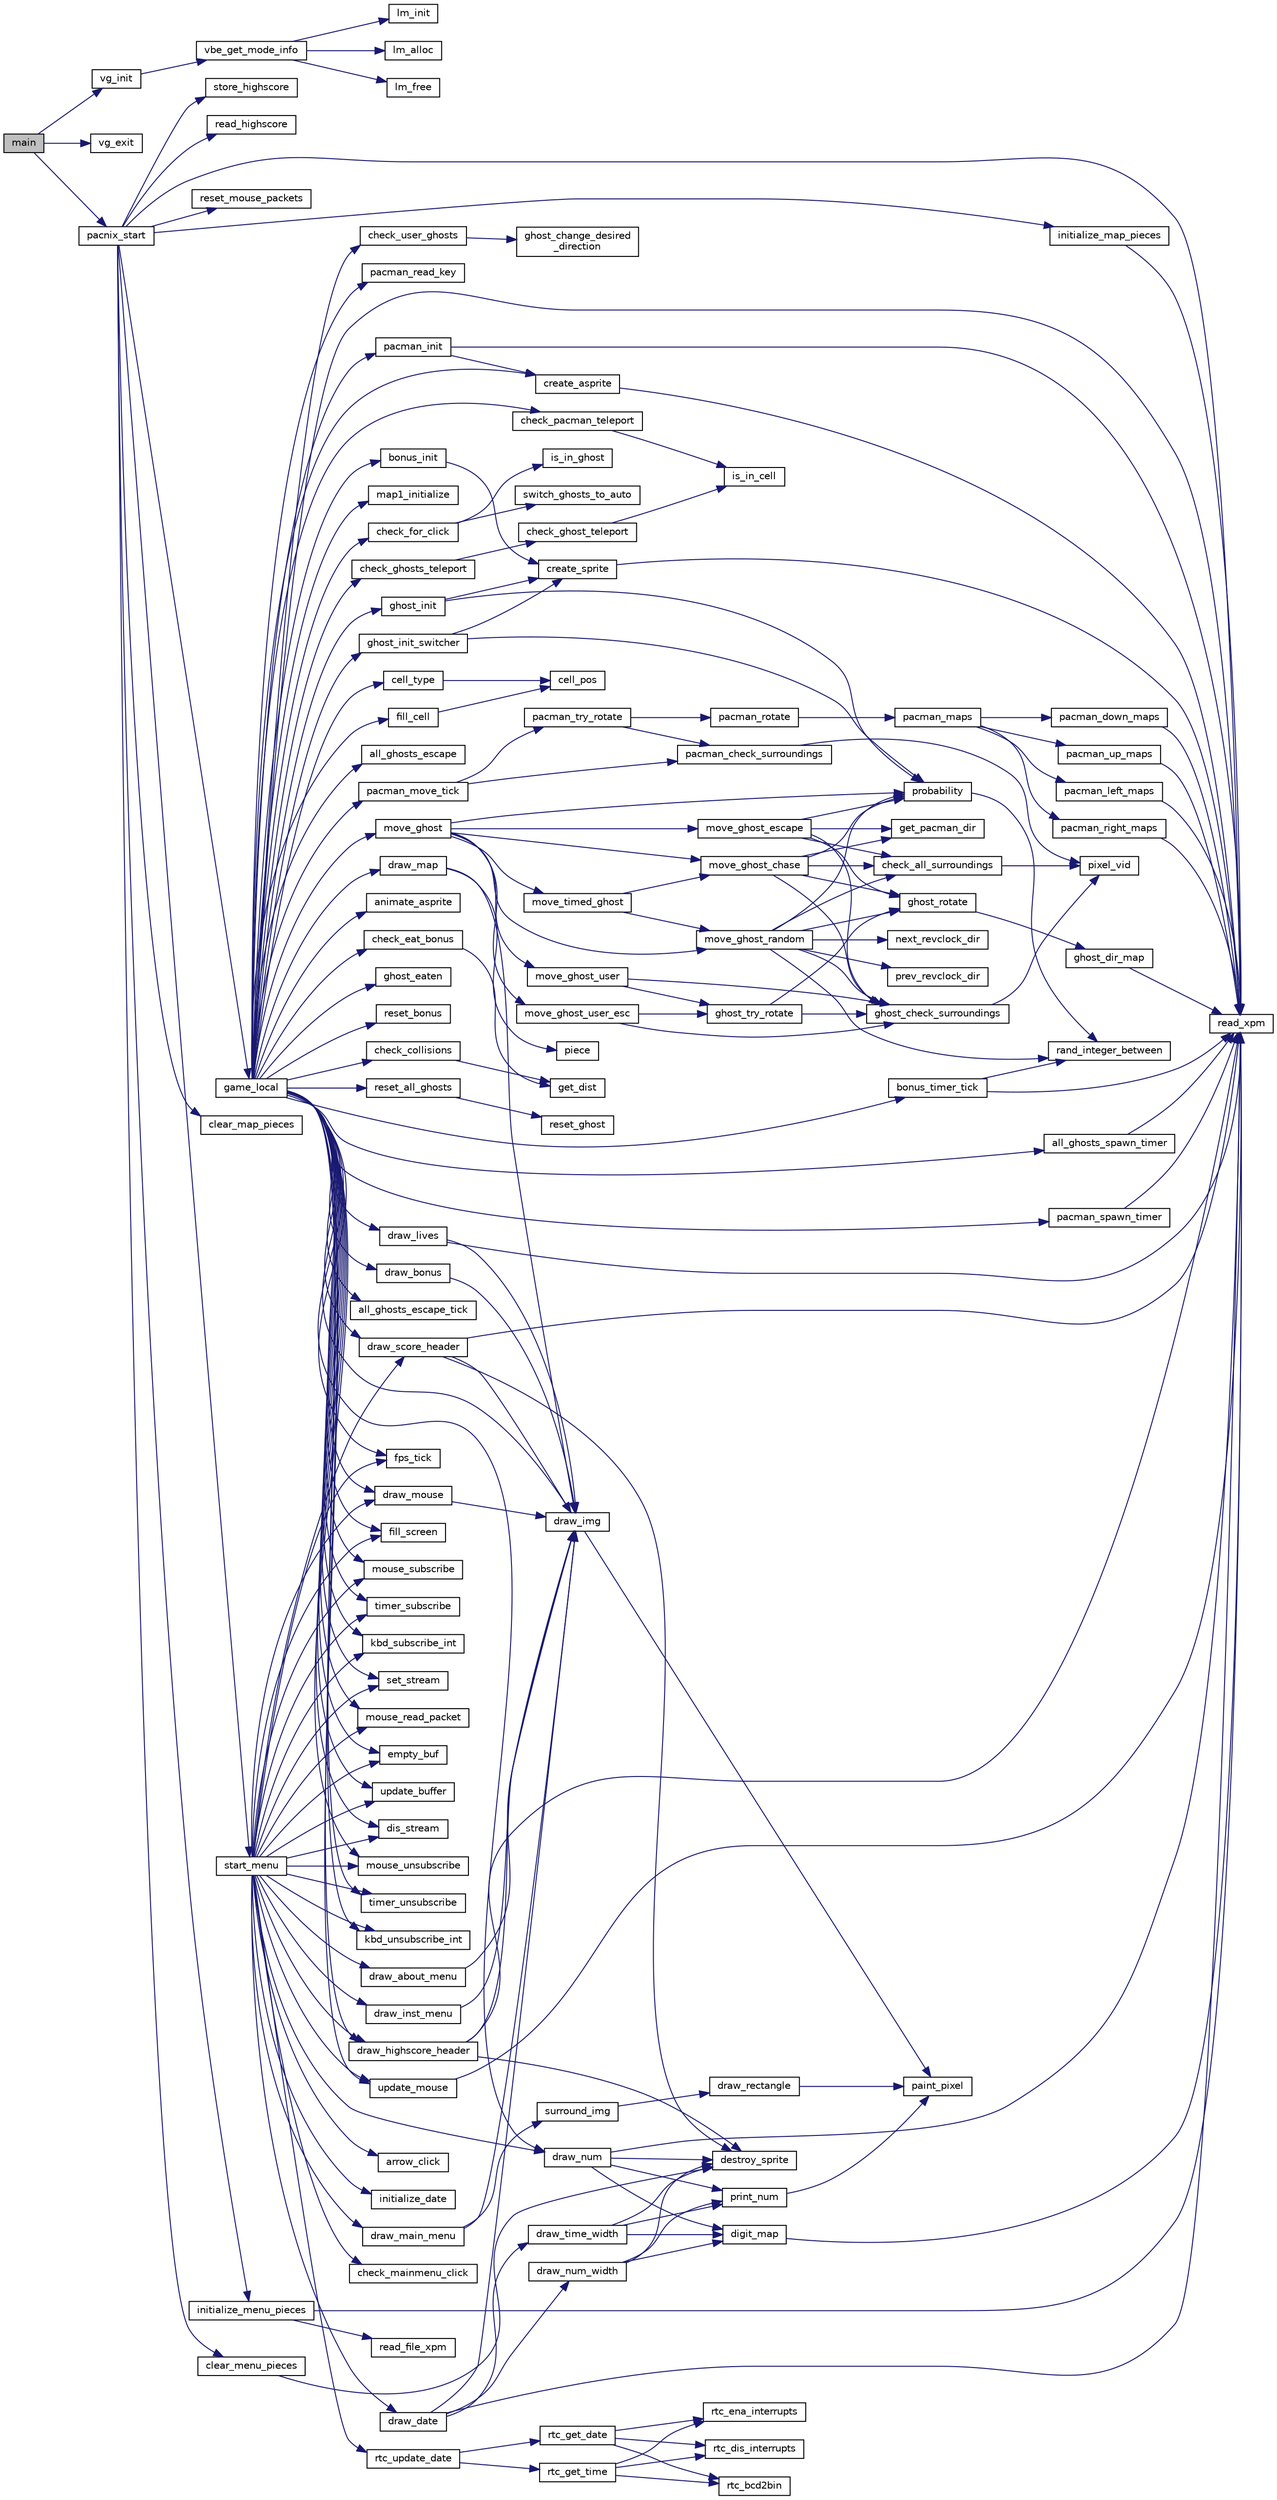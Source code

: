 digraph "main"
{
  edge [fontname="Helvetica",fontsize="10",labelfontname="Helvetica",labelfontsize="10"];
  node [fontname="Helvetica",fontsize="10",shape=record];
  rankdir="LR";
  Node1 [label="main",height=0.2,width=0.4,color="black", fillcolor="grey75", style="filled", fontcolor="black"];
  Node1 -> Node2 [color="midnightblue",fontsize="10",style="solid",fontname="Helvetica"];
  Node2 [label="vg_init",height=0.2,width=0.4,color="black", fillcolor="white", style="filled",URL="$group__video__gr.html#gacef21667c79365d57a084bed994c2189",tooltip="Initializes the video module in graphics mode. "];
  Node2 -> Node3 [color="midnightblue",fontsize="10",style="solid",fontname="Helvetica"];
  Node3 [label="vbe_get_mode_info",height=0.2,width=0.4,color="black", fillcolor="white", style="filled",URL="$group__vbe.html#ga4ef3234e41f2050bc094a22049b69e45",tooltip="Returns information on the input VBE mode, including screen dimensions, color depth and VRAM physical..."];
  Node3 -> Node4 [color="midnightblue",fontsize="10",style="solid",fontname="Helvetica"];
  Node4 [label="lm_init",height=0.2,width=0.4,color="black", fillcolor="white", style="filled",URL="$group__lmlib.html#gae63b76326b99915fefac9a34ca382d8b",tooltip="Initializes the low memory area, the region up to the 1 MByte physical address, by mapping it on the ..."];
  Node3 -> Node5 [color="midnightblue",fontsize="10",style="solid",fontname="Helvetica"];
  Node5 [label="lm_alloc",height=0.2,width=0.4,color="black", fillcolor="white", style="filled",URL="$group__lmlib.html#gae45d971ce2ffcf4dc2677eba033a92cd",tooltip="Allocates a memory block in low memory area with the specified size. "];
  Node3 -> Node6 [color="midnightblue",fontsize="10",style="solid",fontname="Helvetica"];
  Node6 [label="lm_free",height=0.2,width=0.4,color="black", fillcolor="white", style="filled",URL="$group__lmlib.html#ga73e89d9c297b7390021fb545513579c6",tooltip="Frees a memory block in the low memory area, previously allocated using lm_alloc() ..."];
  Node1 -> Node7 [color="midnightblue",fontsize="10",style="solid",fontname="Helvetica"];
  Node7 [label="vg_exit",height=0.2,width=0.4,color="black", fillcolor="white", style="filled",URL="$group__video__gr.html#ga42f593e6656f1a978315aff02b1bcebf",tooltip="Returns to default Minix 3 text mode (0x03: 25 x 80, 16 colors) "];
  Node1 -> Node8 [color="midnightblue",fontsize="10",style="solid",fontname="Helvetica"];
  Node8 [label="pacnix_start",height=0.2,width=0.4,color="black", fillcolor="white", style="filled",URL="$group__pacnix.html#ga7bb6c6d565ee69024bb5a45af19df17b",tooltip="Manages the user actions. "];
  Node8 -> Node9 [color="midnightblue",fontsize="10",style="solid",fontname="Helvetica"];
  Node9 [label="read_highscore",height=0.2,width=0.4,color="black", fillcolor="white", style="filled",URL="$group__pacnix.html#gae37495ec95df6d09d0ba0c6376ee4c4c",tooltip="Reads the previous game highscore from the decided file. "];
  Node8 -> Node10 [color="midnightblue",fontsize="10",style="solid",fontname="Helvetica"];
  Node10 [label="read_xpm",height=0.2,width=0.4,color="black", fillcolor="white", style="filled",URL="$read__xpm_8c.html#a05b2c5e4dbcaffa701703b50a2111783"];
  Node8 -> Node11 [color="midnightblue",fontsize="10",style="solid",fontname="Helvetica"];
  Node11 [label="reset_mouse_packets",height=0.2,width=0.4,color="black", fillcolor="white", style="filled",URL="$group__mouse.html#gadec3b27916ad027ec4a248b0786aa397",tooltip="Tells the mouse_read_packet() function to ignore the following 9 bytes. "];
  Node8 -> Node12 [color="midnightblue",fontsize="10",style="solid",fontname="Helvetica"];
  Node12 [label="initialize_map_pieces",height=0.2,width=0.4,color="black", fillcolor="white", style="filled",URL="$group__maze.html#gae8301e378d10d70f0606d736946ef20f",tooltip="Initializes the static variables with the maze pieces. "];
  Node12 -> Node10 [color="midnightblue",fontsize="10",style="solid",fontname="Helvetica"];
  Node8 -> Node13 [color="midnightblue",fontsize="10",style="solid",fontname="Helvetica"];
  Node13 [label="game_local",height=0.2,width=0.4,color="black", fillcolor="white", style="filled",URL="$group__pacnix.html#ga2c7b8a798846c0d827a3f9c40fc6ddc3",tooltip="Starts a local game. "];
  Node13 -> Node14 [color="midnightblue",fontsize="10",style="solid",fontname="Helvetica"];
  Node14 [label="mouse_subscribe",height=0.2,width=0.4,color="black", fillcolor="white", style="filled",URL="$group__mouse.html#ga62b8b91d74e2493f8a8de8982919212b",tooltip="Subscribes mouse interrupts to specified hook. "];
  Node13 -> Node15 [color="midnightblue",fontsize="10",style="solid",fontname="Helvetica"];
  Node15 [label="timer_subscribe",height=0.2,width=0.4,color="black", fillcolor="white", style="filled",URL="$group__timer.html#ga837d821e0ef25e785121650345065a20",tooltip="Subscribe timer 0 interrupts. "];
  Node13 -> Node16 [color="midnightblue",fontsize="10",style="solid",fontname="Helvetica"];
  Node16 [label="kbd_subscribe_int",height=0.2,width=0.4,color="black", fillcolor="white", style="filled",URL="$group__kbd__funct.html#ga77e2ed8f53e0fae3f4005fa26c6d2692",tooltip="Subscribes keyboard interrupts to global variable hook. "];
  Node13 -> Node17 [color="midnightblue",fontsize="10",style="solid",fontname="Helvetica"];
  Node17 [label="pacman_init",height=0.2,width=0.4,color="black", fillcolor="white", style="filled",URL="$group__pacnix.html#gaa7a9e226aab1cd4a32a39cf9f800332d",tooltip="Initializes a Pacman object. "];
  Node17 -> Node10 [color="midnightblue",fontsize="10",style="solid",fontname="Helvetica"];
  Node17 -> Node18 [color="midnightblue",fontsize="10",style="solid",fontname="Helvetica"];
  Node18 [label="create_asprite",height=0.2,width=0.4,color="black", fillcolor="white", style="filled",URL="$group__animsprite.html#ga0c94ce69e85160265fe9ece0642b4bcb",tooltip="Initialize an animated sprite. "];
  Node18 -> Node10 [color="midnightblue",fontsize="10",style="solid",fontname="Helvetica"];
  Node13 -> Node19 [color="midnightblue",fontsize="10",style="solid",fontname="Helvetica"];
  Node19 [label="ghost_init",height=0.2,width=0.4,color="black", fillcolor="white", style="filled",URL="$group__pacnix.html#ga03758a746d4f1ee7d462edec17949b97",tooltip="Creates a single-mode ghost object. "];
  Node19 -> Node20 [color="midnightblue",fontsize="10",style="solid",fontname="Helvetica"];
  Node20 [label="probability",height=0.2,width=0.4,color="black", fillcolor="white", style="filled",URL="$group__pacnix.html#gac8318f7ddbb088c7b4d0d788093b42cb",tooltip="Calculates the probability for percentage. "];
  Node20 -> Node21 [color="midnightblue",fontsize="10",style="solid",fontname="Helvetica"];
  Node21 [label="rand_integer_between",height=0.2,width=0.4,color="black", fillcolor="white", style="filled",URL="$group__pacnix.html#gaac41a8b96df2006e16e68fdb1c08d108",tooltip="Returns random integer between a and b (including both) "];
  Node19 -> Node22 [color="midnightblue",fontsize="10",style="solid",fontname="Helvetica"];
  Node22 [label="create_sprite",height=0.2,width=0.4,color="black", fillcolor="white", style="filled",URL="$group__sprite.html#ga860b535868e86e0809959a17a0fb6745"];
  Node22 -> Node10 [color="midnightblue",fontsize="10",style="solid",fontname="Helvetica"];
  Node13 -> Node23 [color="midnightblue",fontsize="10",style="solid",fontname="Helvetica"];
  Node23 [label="ghost_init_switcher",height=0.2,width=0.4,color="black", fillcolor="white", style="filled",URL="$group__pacnix.html#ga3faa7ac5ed4778994b68968d4e7538f8",tooltip="Creates a double-mode ghost object. "];
  Node23 -> Node20 [color="midnightblue",fontsize="10",style="solid",fontname="Helvetica"];
  Node23 -> Node22 [color="midnightblue",fontsize="10",style="solid",fontname="Helvetica"];
  Node13 -> Node24 [color="midnightblue",fontsize="10",style="solid",fontname="Helvetica"];
  Node24 [label="bonus_init",height=0.2,width=0.4,color="black", fillcolor="white", style="filled",URL="$group__pacnix.html#ga613213c4c9fd193bf682893a4a0e323c",tooltip="Creates a bonus object. "];
  Node24 -> Node22 [color="midnightblue",fontsize="10",style="solid",fontname="Helvetica"];
  Node13 -> Node25 [color="midnightblue",fontsize="10",style="solid",fontname="Helvetica"];
  Node25 [label="map1_initialize",height=0.2,width=0.4,color="black", fillcolor="white", style="filled",URL="$group__maze.html#ga2489fd9e1980ca77ec3e23b1d6509d66",tooltip="Initializes the map1 of the game. "];
  Node13 -> Node10 [color="midnightblue",fontsize="10",style="solid",fontname="Helvetica"];
  Node13 -> Node18 [color="midnightblue",fontsize="10",style="solid",fontname="Helvetica"];
  Node13 -> Node26 [color="midnightblue",fontsize="10",style="solid",fontname="Helvetica"];
  Node26 [label="set_stream",height=0.2,width=0.4,color="black", fillcolor="white", style="filled",URL="$group__mouse.html#ga492279d0ac84b1a05448771e2b4b9a8e",tooltip="Sets mouse stream mode (enabling packets) "];
  Node13 -> Node27 [color="midnightblue",fontsize="10",style="solid",fontname="Helvetica"];
  Node27 [label="mouse_read_packet",height=0.2,width=0.4,color="black", fillcolor="white", style="filled",URL="$group__mouse.html#gab3b134a4fc8c235bfe849673e8a94ef3",tooltip="Reads a 3 byte mouse packet upon separated interrupts. "];
  Node13 -> Node28 [color="midnightblue",fontsize="10",style="solid",fontname="Helvetica"];
  Node28 [label="update_mouse",height=0.2,width=0.4,color="black", fillcolor="white", style="filled",URL="$group__mouse.html#ga002d478217ce11fbc11913479e6e4c18",tooltip="Updates mouse coordinates and image upon packet read. "];
  Node28 -> Node10 [color="midnightblue",fontsize="10",style="solid",fontname="Helvetica"];
  Node13 -> Node29 [color="midnightblue",fontsize="10",style="solid",fontname="Helvetica"];
  Node29 [label="check_for_click",height=0.2,width=0.4,color="black", fillcolor="white", style="filled",URL="$group__pacnix.html#ga645493cf97b44f97b636e9e5ba4aef82",tooltip="Checks if mouse has clicked any ghost. "];
  Node29 -> Node30 [color="midnightblue",fontsize="10",style="solid",fontname="Helvetica"];
  Node30 [label="is_in_ghost",height=0.2,width=0.4,color="black", fillcolor="white", style="filled",URL="$group__pacnix.html#gaf9e6362dd5851a4759016b616e27697c",tooltip="Checks if a certain point is in the ghost. "];
  Node29 -> Node31 [color="midnightblue",fontsize="10",style="solid",fontname="Helvetica"];
  Node31 [label="switch_ghosts_to_auto",height=0.2,width=0.4,color="black", fillcolor="white", style="filled",URL="$group__pacnix.html#ga506e34c8b8ad9f63417c3bd99c1c51df",tooltip="Switches some ghosts to their previous modes. "];
  Node13 -> Node32 [color="midnightblue",fontsize="10",style="solid",fontname="Helvetica"];
  Node32 [label="fps_tick",height=0.2,width=0.4,color="black", fillcolor="white", style="filled",URL="$group__pacnix.html#ga95dda3ff7df3affab3366ecf1db61ca4",tooltip="Determines if a new frame has been completed. "];
  Node13 -> Node33 [color="midnightblue",fontsize="10",style="solid",fontname="Helvetica"];
  Node33 [label="fill_screen",height=0.2,width=0.4,color="black", fillcolor="white", style="filled",URL="$group__video__gr.html#ga4040b7acf0af3eb6dd7cc1d56636a1ac",tooltip="Fills the screen with a given color. "];
  Node13 -> Node34 [color="midnightblue",fontsize="10",style="solid",fontname="Helvetica"];
  Node34 [label="draw_map",height=0.2,width=0.4,color="black", fillcolor="white", style="filled",URL="$group__maze.html#gaa2c205e27a31ede3bf935388ad731c3c",tooltip="Draw a specified map on the screen. "];
  Node34 -> Node35 [color="midnightblue",fontsize="10",style="solid",fontname="Helvetica"];
  Node35 [label="piece",height=0.2,width=0.4,color="black", fillcolor="white", style="filled",URL="$group__maze.html#ga8a8f5f51ffc6e4cbb3c6c62c7c0a35bb",tooltip="Returns the piece with the specified id. "];
  Node34 -> Node36 [color="midnightblue",fontsize="10",style="solid",fontname="Helvetica"];
  Node36 [label="draw_img",height=0.2,width=0.4,color="black", fillcolor="white", style="filled",URL="$group__video__gr.html#gac449b45896d79f0803e907122e03fbd4",tooltip="Draws the Sprite given as argument. "];
  Node36 -> Node37 [color="midnightblue",fontsize="10",style="solid",fontname="Helvetica"];
  Node37 [label="paint_pixel",height=0.2,width=0.4,color="black", fillcolor="white", style="filled",URL="$group__video__gr.html#gad194f7c3fabb1d2d981014ca7df5831f",tooltip="Paints specified pixel of the screen with given color. "];
  Node13 -> Node38 [color="midnightblue",fontsize="10",style="solid",fontname="Helvetica"];
  Node38 [label="check_pacman_teleport",height=0.2,width=0.4,color="black", fillcolor="white", style="filled",URL="$group__maze.html#ga3103edc2d74c0f64f5b467a00263a925",tooltip="Teleports pacman between teleporters. "];
  Node38 -> Node39 [color="midnightblue",fontsize="10",style="solid",fontname="Helvetica"];
  Node39 [label="is_in_cell",height=0.2,width=0.4,color="black", fillcolor="white", style="filled",URL="$group__maze.html#ga755ceed9b3b14c79ef5ca0a56874d14b",tooltip="Checks if a pixel is in a cell. "];
  Node13 -> Node40 [color="midnightblue",fontsize="10",style="solid",fontname="Helvetica"];
  Node40 [label="cell_type",height=0.2,width=0.4,color="black", fillcolor="white", style="filled",URL="$group__maze.html#ga16144887b7d09b5d4446b40f93815e45",tooltip="Returns the id of the piece in a map cell. "];
  Node40 -> Node41 [color="midnightblue",fontsize="10",style="solid",fontname="Helvetica"];
  Node41 [label="cell_pos",height=0.2,width=0.4,color="black", fillcolor="white", style="filled",URL="$group__maze.html#gaa0456a282314dc5470e64c3379db4440",tooltip="Returns the position of a cell in the array of the Pacman_map struct. "];
  Node13 -> Node42 [color="midnightblue",fontsize="10",style="solid",fontname="Helvetica"];
  Node42 [label="fill_cell",height=0.2,width=0.4,color="black", fillcolor="white", style="filled",URL="$group__maze.html#ga4ec7d72b807ea9a518659ae69fbc4e10",tooltip="Replaces the piece in a cell with the specified cell id. "];
  Node42 -> Node41 [color="midnightblue",fontsize="10",style="solid",fontname="Helvetica"];
  Node13 -> Node43 [color="midnightblue",fontsize="10",style="solid",fontname="Helvetica"];
  Node43 [label="all_ghosts_escape",height=0.2,width=0.4,color="black", fillcolor="white", style="filled",URL="$group__pacnix.html#ga61ea6f5100c327147dca74cf82ea8be0",tooltip="Modify ghosts when pacman is energized. "];
  Node13 -> Node44 [color="midnightblue",fontsize="10",style="solid",fontname="Helvetica"];
  Node44 [label="check_ghosts_teleport",height=0.2,width=0.4,color="black", fillcolor="white", style="filled",URL="$group__maze.html#gab512b8118893e0d8faccf1c8c1e98efe",tooltip="Teleports ghosts between teleporters. "];
  Node44 -> Node45 [color="midnightblue",fontsize="10",style="solid",fontname="Helvetica"];
  Node45 [label="check_ghost_teleport",height=0.2,width=0.4,color="black", fillcolor="white", style="filled",URL="$group__maze.html#gae3b7132941ef5bde0b7be42da8bbd137",tooltip="Teleports a ghost between teleporters. "];
  Node45 -> Node39 [color="midnightblue",fontsize="10",style="solid",fontname="Helvetica"];
  Node13 -> Node36 [color="midnightblue",fontsize="10",style="solid",fontname="Helvetica"];
  Node13 -> Node46 [color="midnightblue",fontsize="10",style="solid",fontname="Helvetica"];
  Node46 [label="pacman_move_tick",height=0.2,width=0.4,color="black", fillcolor="white", style="filled",URL="$group__pacnix.html#gac2833523290b221b2791924e6b41d7bb",tooltip="Move the pacman upon new frame. "];
  Node46 -> Node47 [color="midnightblue",fontsize="10",style="solid",fontname="Helvetica"];
  Node47 [label="pacman_try_rotate",height=0.2,width=0.4,color="black", fillcolor="white", style="filled",URL="$group__pacnix.html#ga81dec6b20ed64fa0c9ad4e14812eee54",tooltip="Tries to rotate pacman to it&#39;s desired direction. "];
  Node47 -> Node48 [color="midnightblue",fontsize="10",style="solid",fontname="Helvetica"];
  Node48 [label="pacman_check_surroundings",height=0.2,width=0.4,color="black", fillcolor="white", style="filled",URL="$group__pacnix.html#ga1c164a156f917cb6d2b2ca6fc32c386d",tooltip="Searches pacman&#39;s front for obstacles. "];
  Node48 -> Node49 [color="midnightblue",fontsize="10",style="solid",fontname="Helvetica"];
  Node49 [label="pixel_vid",height=0.2,width=0.4,color="black", fillcolor="white", style="filled",URL="$group__video__gr.html#ga87e06bf4501e21064a800b0935caaeef",tooltip="Returns a pointer to a specific pixel of the screen. "];
  Node47 -> Node50 [color="midnightblue",fontsize="10",style="solid",fontname="Helvetica"];
  Node50 [label="pacman_rotate",height=0.2,width=0.4,color="black", fillcolor="white", style="filled",URL="$group__pacnix.html#ga4d64c14115654f4625faca7ff1a28466",tooltip="Rotates the pacman. "];
  Node50 -> Node51 [color="midnightblue",fontsize="10",style="solid",fontname="Helvetica"];
  Node51 [label="pacman_maps",height=0.2,width=0.4,color="black", fillcolor="white", style="filled",URL="$group__pacnix.html#ga3dcff3a06ed1ddb76bf3ec391499551b",tooltip="Returns the array of 7 pacman sprites for a given direction. "];
  Node51 -> Node52 [color="midnightblue",fontsize="10",style="solid",fontname="Helvetica"];
  Node52 [label="pacman_down_maps",height=0.2,width=0.4,color="black", fillcolor="white", style="filled",URL="$group__pacnix.html#ga3cd22fc89751d3a5b2e97546bd342b23",tooltip="Returns pacman&#39;s down sprites. "];
  Node52 -> Node10 [color="midnightblue",fontsize="10",style="solid",fontname="Helvetica"];
  Node51 -> Node53 [color="midnightblue",fontsize="10",style="solid",fontname="Helvetica"];
  Node53 [label="pacman_up_maps",height=0.2,width=0.4,color="black", fillcolor="white", style="filled",URL="$group__pacnix.html#gada6dd77b29e2da2c58bb059f9c356e59",tooltip="Returns pacman&#39;s up sprites. "];
  Node53 -> Node10 [color="midnightblue",fontsize="10",style="solid",fontname="Helvetica"];
  Node51 -> Node54 [color="midnightblue",fontsize="10",style="solid",fontname="Helvetica"];
  Node54 [label="pacman_left_maps",height=0.2,width=0.4,color="black", fillcolor="white", style="filled",URL="$group__pacnix.html#gab7bbbb7b424992a44349fab6036e4933",tooltip="Returns pacman&#39;s left sprites. "];
  Node54 -> Node10 [color="midnightblue",fontsize="10",style="solid",fontname="Helvetica"];
  Node51 -> Node55 [color="midnightblue",fontsize="10",style="solid",fontname="Helvetica"];
  Node55 [label="pacman_right_maps",height=0.2,width=0.4,color="black", fillcolor="white", style="filled",URL="$group__pacnix.html#ga6bca74dfdf32950cedf86ff4dcd9b1b2",tooltip="Returns pacman&#39;s right sprites. "];
  Node55 -> Node10 [color="midnightblue",fontsize="10",style="solid",fontname="Helvetica"];
  Node46 -> Node48 [color="midnightblue",fontsize="10",style="solid",fontname="Helvetica"];
  Node13 -> Node56 [color="midnightblue",fontsize="10",style="solid",fontname="Helvetica"];
  Node56 [label="move_ghost",height=0.2,width=0.4,color="black", fillcolor="white", style="filled",URL="$group__pacnix.html#gad5815e4dce44f4e77eeaf1341764f648",tooltip="Moves any ghost according to it&#39;s mode. "];
  Node56 -> Node57 [color="midnightblue",fontsize="10",style="solid",fontname="Helvetica"];
  Node57 [label="move_ghost_random",height=0.2,width=0.4,color="black", fillcolor="white", style="filled",URL="$group__pacnix.html#gabef4974142a41af9a6b120f2a9870c77",tooltip="Moves any ghost in random mode. "];
  Node57 -> Node58 [color="midnightblue",fontsize="10",style="solid",fontname="Helvetica"];
  Node58 [label="ghost_check_surroundings",height=0.2,width=0.4,color="black", fillcolor="white", style="filled",URL="$group__pacnix.html#ga2687d58b4b2a01e9f749fadbe8e19df6",tooltip="Checks the ghost&#39;s front for obstacles. "];
  Node58 -> Node49 [color="midnightblue",fontsize="10",style="solid",fontname="Helvetica"];
  Node57 -> Node21 [color="midnightblue",fontsize="10",style="solid",fontname="Helvetica"];
  Node57 -> Node59 [color="midnightblue",fontsize="10",style="solid",fontname="Helvetica"];
  Node59 [label="check_all_surroundings",height=0.2,width=0.4,color="black", fillcolor="white", style="filled",URL="$group__pacnix.html#gacd674cbbe599399a71d935cef56af30a",tooltip="Check all borders of a rectangle for obstacles. "];
  Node59 -> Node49 [color="midnightblue",fontsize="10",style="solid",fontname="Helvetica"];
  Node57 -> Node60 [color="midnightblue",fontsize="10",style="solid",fontname="Helvetica"];
  Node60 [label="next_revclock_dir",height=0.2,width=0.4,color="black", fillcolor="white", style="filled",URL="$group__pacnix.html#ga07cd99218eb951e6fcf3e4d6ae6e0223",tooltip="Returns the next direction to dir, counter-clockwise. "];
  Node57 -> Node61 [color="midnightblue",fontsize="10",style="solid",fontname="Helvetica"];
  Node61 [label="prev_revclock_dir",height=0.2,width=0.4,color="black", fillcolor="white", style="filled",URL="$group__pacnix.html#gadcacba21df839adf13dc0b97f6b65bad",tooltip="Returns the previous direction to dir, counter-clockwise. "];
  Node57 -> Node20 [color="midnightblue",fontsize="10",style="solid",fontname="Helvetica"];
  Node57 -> Node62 [color="midnightblue",fontsize="10",style="solid",fontname="Helvetica"];
  Node62 [label="ghost_rotate",height=0.2,width=0.4,color="black", fillcolor="white", style="filled",URL="$group__pacnix.html#ga85639f0201d37203db58900ac0b086a0",tooltip="Update ghost to new direction. "];
  Node62 -> Node63 [color="midnightblue",fontsize="10",style="solid",fontname="Helvetica"];
  Node63 [label="ghost_dir_map",height=0.2,width=0.4,color="black", fillcolor="white", style="filled",URL="$group__pacnix.html#ga22c8e66185d9fe3b3e86e64b7b95e9e0",tooltip="Returns the ghost color and direction image pretended. "];
  Node63 -> Node10 [color="midnightblue",fontsize="10",style="solid",fontname="Helvetica"];
  Node56 -> Node64 [color="midnightblue",fontsize="10",style="solid",fontname="Helvetica"];
  Node64 [label="move_ghost_chase",height=0.2,width=0.4,color="black", fillcolor="white", style="filled",URL="$group__pacnix.html#gaa978cc74e94b40e96c423ef0f887408c",tooltip="Moves any ghost in chase mode. "];
  Node64 -> Node65 [color="midnightblue",fontsize="10",style="solid",fontname="Helvetica"];
  Node65 [label="get_pacman_dir",height=0.2,width=0.4,color="black", fillcolor="white", style="filled",URL="$group__pacnix.html#ga55e826e1f248c5172713fdd98a3c3c1a",tooltip="Determines pacman&#39;s direction. "];
  Node64 -> Node59 [color="midnightblue",fontsize="10",style="solid",fontname="Helvetica"];
  Node64 -> Node58 [color="midnightblue",fontsize="10",style="solid",fontname="Helvetica"];
  Node64 -> Node20 [color="midnightblue",fontsize="10",style="solid",fontname="Helvetica"];
  Node64 -> Node62 [color="midnightblue",fontsize="10",style="solid",fontname="Helvetica"];
  Node56 -> Node66 [color="midnightblue",fontsize="10",style="solid",fontname="Helvetica"];
  Node66 [label="move_ghost_user",height=0.2,width=0.4,color="black", fillcolor="white", style="filled",URL="$group__pacnix.html#ga43936c8ca4dfdab078dab60db946e97a",tooltip="Moves any ghost controlled by an user. "];
  Node66 -> Node67 [color="midnightblue",fontsize="10",style="solid",fontname="Helvetica"];
  Node67 [label="ghost_try_rotate",height=0.2,width=0.4,color="black", fillcolor="white", style="filled",URL="$group__pacnix.html#gad31a94c50c5ef3daff7a07600d0adbb6",tooltip="Tries to rotate a ghost to it&#39;s desired direction. "];
  Node67 -> Node58 [color="midnightblue",fontsize="10",style="solid",fontname="Helvetica"];
  Node67 -> Node62 [color="midnightblue",fontsize="10",style="solid",fontname="Helvetica"];
  Node66 -> Node58 [color="midnightblue",fontsize="10",style="solid",fontname="Helvetica"];
  Node56 -> Node20 [color="midnightblue",fontsize="10",style="solid",fontname="Helvetica"];
  Node56 -> Node68 [color="midnightblue",fontsize="10",style="solid",fontname="Helvetica"];
  Node68 [label="move_ghost_escape",height=0.2,width=0.4,color="black", fillcolor="white", style="filled",URL="$group__pacnix.html#ga6baf76762b7f40909d78219b04b1f688",tooltip="Moves any ghost in escape mode. "];
  Node68 -> Node65 [color="midnightblue",fontsize="10",style="solid",fontname="Helvetica"];
  Node68 -> Node59 [color="midnightblue",fontsize="10",style="solid",fontname="Helvetica"];
  Node68 -> Node58 [color="midnightblue",fontsize="10",style="solid",fontname="Helvetica"];
  Node68 -> Node20 [color="midnightblue",fontsize="10",style="solid",fontname="Helvetica"];
  Node68 -> Node62 [color="midnightblue",fontsize="10",style="solid",fontname="Helvetica"];
  Node56 -> Node69 [color="midnightblue",fontsize="10",style="solid",fontname="Helvetica"];
  Node69 [label="move_timed_ghost",height=0.2,width=0.4,color="black", fillcolor="white", style="filled",URL="$group__pacnix.html#ga70ff725db7243c530ba5b3414d3b4dec",tooltip="Moves any ghost that switches between two modes. "];
  Node69 -> Node57 [color="midnightblue",fontsize="10",style="solid",fontname="Helvetica"];
  Node69 -> Node64 [color="midnightblue",fontsize="10",style="solid",fontname="Helvetica"];
  Node56 -> Node70 [color="midnightblue",fontsize="10",style="solid",fontname="Helvetica"];
  Node70 [label="move_ghost_user_esc",height=0.2,width=0.4,color="black", fillcolor="white", style="filled",URL="$group__pacnix.html#ga925ac812228692021cc946ad78643c69",tooltip="Moves any user controlled ghost, when the pacman is energizes. "];
  Node70 -> Node67 [color="midnightblue",fontsize="10",style="solid",fontname="Helvetica"];
  Node70 -> Node58 [color="midnightblue",fontsize="10",style="solid",fontname="Helvetica"];
  Node13 -> Node71 [color="midnightblue",fontsize="10",style="solid",fontname="Helvetica"];
  Node71 [label="animate_asprite",height=0.2,width=0.4,color="black", fillcolor="white", style="filled",URL="$group__animsprite.html#ga3018ad00909746affb3f6f1d33a871bb",tooltip="Animate an Animated Sprite. "];
  Node13 -> Node72 [color="midnightblue",fontsize="10",style="solid",fontname="Helvetica"];
  Node72 [label="check_collisions",height=0.2,width=0.4,color="black", fillcolor="white", style="filled",URL="$group__pacnix.html#gabe2378ece84155a83985702837ec4570",tooltip="Checks if pacman and any ghosts are colliding. "];
  Node72 -> Node73 [color="midnightblue",fontsize="10",style="solid",fontname="Helvetica"];
  Node73 [label="get_dist",height=0.2,width=0.4,color="black", fillcolor="white", style="filled",URL="$group__pacnix.html#gaae553bb57207f373384fb504c23e9b4a",tooltip="Returns the distance between two sprites. "];
  Node13 -> Node74 [color="midnightblue",fontsize="10",style="solid",fontname="Helvetica"];
  Node74 [label="ghost_eaten",height=0.2,width=0.4,color="black", fillcolor="white", style="filled",URL="$group__pacnix.html#ga08f6303b42bc92e16ade4d131314b22d",tooltip="Makes all necessary changes when a ghost is eaten. "];
  Node13 -> Node75 [color="midnightblue",fontsize="10",style="solid",fontname="Helvetica"];
  Node75 [label="reset_bonus",height=0.2,width=0.4,color="black", fillcolor="white", style="filled",URL="$group__pacnix.html#gace96cc35a505ff7c36e237d32ff916ec",tooltip="Resets a Bonus. "];
  Node13 -> Node76 [color="midnightblue",fontsize="10",style="solid",fontname="Helvetica"];
  Node76 [label="reset_all_ghosts",height=0.2,width=0.4,color="black", fillcolor="white", style="filled",URL="$group__pacnix.html#ga1d24facfc1b4bb7733bd70512dbe43bc",tooltip="Resets all ghosts to their original states (when pacman dies) "];
  Node76 -> Node77 [color="midnightblue",fontsize="10",style="solid",fontname="Helvetica"];
  Node77 [label="reset_ghost",height=0.2,width=0.4,color="black", fillcolor="white", style="filled",URL="$group__pacnix.html#ga3f8a73fbebbab71b21f6a719cbd7ee07",tooltip="Resets a specific ghost to it&#39;s original state. "];
  Node13 -> Node78 [color="midnightblue",fontsize="10",style="solid",fontname="Helvetica"];
  Node78 [label="check_eat_bonus",height=0.2,width=0.4,color="black", fillcolor="white", style="filled",URL="$group__pacnix.html#ga7fe370d1aca25bbcdcc1390a3610ddc2",tooltip="Returns 1 if the Pacman has eaten an active bonus. "];
  Node78 -> Node73 [color="midnightblue",fontsize="10",style="solid",fontname="Helvetica"];
  Node13 -> Node79 [color="midnightblue",fontsize="10",style="solid",fontname="Helvetica"];
  Node79 [label="draw_bonus",height=0.2,width=0.4,color="black", fillcolor="white", style="filled",URL="$group__pacnix.html#gaad46a9f3e24219aac5f7f07c4fd229d0",tooltip="Draws the bonus if it is active. "];
  Node79 -> Node36 [color="midnightblue",fontsize="10",style="solid",fontname="Helvetica"];
  Node13 -> Node80 [color="midnightblue",fontsize="10",style="solid",fontname="Helvetica"];
  Node80 [label="draw_mouse",height=0.2,width=0.4,color="black", fillcolor="white", style="filled",URL="$video__gr_8c.html#acd3a73307190bf95178b4ebbf1d62ef2"];
  Node80 -> Node36 [color="midnightblue",fontsize="10",style="solid",fontname="Helvetica"];
  Node13 -> Node81 [color="midnightblue",fontsize="10",style="solid",fontname="Helvetica"];
  Node81 [label="draw_lives",height=0.2,width=0.4,color="black", fillcolor="white", style="filled",URL="$group__pacnix.html#gac3e9770fb250c0c705772a044a204298",tooltip="Draws the pacman&#39;s lives. "];
  Node81 -> Node10 [color="midnightblue",fontsize="10",style="solid",fontname="Helvetica"];
  Node81 -> Node36 [color="midnightblue",fontsize="10",style="solid",fontname="Helvetica"];
  Node13 -> Node82 [color="midnightblue",fontsize="10",style="solid",fontname="Helvetica"];
  Node82 [label="draw_score_header",height=0.2,width=0.4,color="black", fillcolor="white", style="filled",URL="$group__text__num.html#gae59b06054a20e8cd4ca54245109a1659",tooltip="Draws the \"SCORE\" header for the game. "];
  Node82 -> Node10 [color="midnightblue",fontsize="10",style="solid",fontname="Helvetica"];
  Node82 -> Node36 [color="midnightblue",fontsize="10",style="solid",fontname="Helvetica"];
  Node82 -> Node83 [color="midnightblue",fontsize="10",style="solid",fontname="Helvetica"];
  Node83 [label="destroy_sprite",height=0.2,width=0.4,color="black", fillcolor="white", style="filled",URL="$group__sprite.html#gaf16c6befaac9ffb673b9e3c798d542ed",tooltip="Clears the memmory occupied by a sprite, and it&#39;s pointer. "];
  Node13 -> Node84 [color="midnightblue",fontsize="10",style="solid",fontname="Helvetica"];
  Node84 [label="draw_num",height=0.2,width=0.4,color="black", fillcolor="white", style="filled",URL="$group__text__num.html#ga6f5ac0ba3aca9f8ef813b6a8060bf371",tooltip="Draws an integer number at the given coordinates. "];
  Node84 -> Node10 [color="midnightblue",fontsize="10",style="solid",fontname="Helvetica"];
  Node84 -> Node85 [color="midnightblue",fontsize="10",style="solid",fontname="Helvetica"];
  Node85 [label="print_num",height=0.2,width=0.4,color="black", fillcolor="white", style="filled",URL="$group__video__gr.html#ga7de8e3df9c7c8709f8542b5b86b9ec43",tooltip="Prints a sprite with a number with the given color. "];
  Node85 -> Node37 [color="midnightblue",fontsize="10",style="solid",fontname="Helvetica"];
  Node84 -> Node86 [color="midnightblue",fontsize="10",style="solid",fontname="Helvetica"];
  Node86 [label="digit_map",height=0.2,width=0.4,color="black", fillcolor="white", style="filled",URL="$group__text__num.html#gaad527b45502bbc524f5a83437b4a096a",tooltip="Gives the sprite the map of an integer digit. "];
  Node86 -> Node10 [color="midnightblue",fontsize="10",style="solid",fontname="Helvetica"];
  Node84 -> Node83 [color="midnightblue",fontsize="10",style="solid",fontname="Helvetica"];
  Node13 -> Node87 [color="midnightblue",fontsize="10",style="solid",fontname="Helvetica"];
  Node87 [label="draw_highscore_header",height=0.2,width=0.4,color="black", fillcolor="white", style="filled",URL="$group__text__num.html#ga5616b29f773c01fc8bef045654406dcd",tooltip="Draws the \"HIGHSCORE\" header for the game. "];
  Node87 -> Node10 [color="midnightblue",fontsize="10",style="solid",fontname="Helvetica"];
  Node87 -> Node36 [color="midnightblue",fontsize="10",style="solid",fontname="Helvetica"];
  Node87 -> Node83 [color="midnightblue",fontsize="10",style="solid",fontname="Helvetica"];
  Node13 -> Node88 [color="midnightblue",fontsize="10",style="solid",fontname="Helvetica"];
  Node88 [label="update_buffer",height=0.2,width=0.4,color="black", fillcolor="white", style="filled",URL="$group__video__gr.html#gafeded743483b92b165de25bc9f0047ec",tooltip="Updates the video_mem buffer with contents of double, secondary buffer. "];
  Node13 -> Node89 [color="midnightblue",fontsize="10",style="solid",fontname="Helvetica"];
  Node89 [label="all_ghosts_spawn_timer",height=0.2,width=0.4,color="black", fillcolor="white", style="filled",URL="$group__pacnix.html#ga8813b4ae04023c12ccd102e4a6f944f8",tooltip="Process all ghost&#39;s spawn timers. "];
  Node89 -> Node10 [color="midnightblue",fontsize="10",style="solid",fontname="Helvetica"];
  Node13 -> Node90 [color="midnightblue",fontsize="10",style="solid",fontname="Helvetica"];
  Node90 [label="pacman_spawn_timer",height=0.2,width=0.4,color="black", fillcolor="white", style="filled",URL="$group__pacnix.html#gae7ae7684cdd8d07c57d3524ce0a38340",tooltip="Manages pacman&#39;s status before spawning. "];
  Node90 -> Node10 [color="midnightblue",fontsize="10",style="solid",fontname="Helvetica"];
  Node13 -> Node91 [color="midnightblue",fontsize="10",style="solid",fontname="Helvetica"];
  Node91 [label="all_ghosts_escape_tick",height=0.2,width=0.4,color="black", fillcolor="white", style="filled",URL="$group__pacnix.html#ga16c446803a27e8fc7c69cbf8599daebd",tooltip="Decrement ghost&#39;s escape timer. "];
  Node13 -> Node92 [color="midnightblue",fontsize="10",style="solid",fontname="Helvetica"];
  Node92 [label="bonus_timer_tick",height=0.2,width=0.4,color="black", fillcolor="white", style="filled",URL="$group__pacnix.html#ga55a9a1509f6358a028ad063393080414",tooltip="Acts on the bonus when a second has passed. "];
  Node92 -> Node21 [color="midnightblue",fontsize="10",style="solid",fontname="Helvetica"];
  Node92 -> Node10 [color="midnightblue",fontsize="10",style="solid",fontname="Helvetica"];
  Node13 -> Node93 [color="midnightblue",fontsize="10",style="solid",fontname="Helvetica"];
  Node93 [label="dis_stream",height=0.2,width=0.4,color="black", fillcolor="white", style="filled",URL="$group__mouse.html#ga2468d585734e794050beddc6d32aca72",tooltip="Disables mouse stream mode (disabling packets) "];
  Node13 -> Node94 [color="midnightblue",fontsize="10",style="solid",fontname="Helvetica"];
  Node94 [label="check_user_ghosts",height=0.2,width=0.4,color="black", fillcolor="white", style="filled",URL="$group__pacnix.html#ga0e447109034b0dd8cdcd91d929ba6e2b",tooltip="Analyses user controlled ghosts when a key is pressed or release. "];
  Node94 -> Node95 [color="midnightblue",fontsize="10",style="solid",fontname="Helvetica"];
  Node95 [label="ghost_change_desired\l_direction",height=0.2,width=0.4,color="black", fillcolor="white", style="filled",URL="$group__pacnix.html#ga0e3104a5b6bcaf1942a2aab9af5362ba",tooltip="Changes a ghost&#39;s desired direction according to a key make code. "];
  Node13 -> Node96 [color="midnightblue",fontsize="10",style="solid",fontname="Helvetica"];
  Node96 [label="pacman_read_key",height=0.2,width=0.4,color="black", fillcolor="white", style="filled",URL="$group__pacnix.html#ga8703a6ee2ace393f7a89ea6acc4bf181",tooltip="Changes pacman&#39;s desired direction. "];
  Node13 -> Node97 [color="midnightblue",fontsize="10",style="solid",fontname="Helvetica"];
  Node97 [label="mouse_unsubscribe",height=0.2,width=0.4,color="black", fillcolor="white", style="filled",URL="$group__mouse.html#ga20fca9e8bf849721ac760e30638944d2",tooltip="Unsubscribes mouse interrupts on specified hook. "];
  Node13 -> Node98 [color="midnightblue",fontsize="10",style="solid",fontname="Helvetica"];
  Node98 [label="timer_unsubscribe",height=0.2,width=0.4,color="black", fillcolor="white", style="filled",URL="$group__timer.html#gacc669669353ba304fe7b84f34e971387",tooltip="Unsubscribe timer 0 interrupts. "];
  Node13 -> Node99 [color="midnightblue",fontsize="10",style="solid",fontname="Helvetica"];
  Node99 [label="kbd_unsubscribe_int",height=0.2,width=0.4,color="black", fillcolor="white", style="filled",URL="$group__kbd__funct.html#ga5bdf6cfb570c375192b0d87913b65c57",tooltip="Unsubscribes keyboard interrupts on global hook variable. "];
  Node13 -> Node100 [color="midnightblue",fontsize="10",style="solid",fontname="Helvetica"];
  Node100 [label="empty_buf",height=0.2,width=0.4,color="black", fillcolor="white", style="filled",URL="$group__pacnix.html#ga409227432fdd999df57351f41b2c5f42",tooltip="Empties the keyboard buffer to ensure no interrupt was left forgotten. "];
  Node8 -> Node101 [color="midnightblue",fontsize="10",style="solid",fontname="Helvetica"];
  Node101 [label="clear_map_pieces",height=0.2,width=0.4,color="black", fillcolor="white", style="filled",URL="$group__maze.html#ga6d3b43ad5169f1cf8e1e4902a4c24f59",tooltip="Frees the memory occupied by the maze pieces. "];
  Node8 -> Node102 [color="midnightblue",fontsize="10",style="solid",fontname="Helvetica"];
  Node102 [label="initialize_menu_pieces",height=0.2,width=0.4,color="black", fillcolor="white", style="filled",URL="$group__pac__menu.html#ga37fdcfdc353fe18c024310c3df0d6ec4",tooltip="Initializes static menu Sprites. "];
  Node102 -> Node103 [color="midnightblue",fontsize="10",style="solid",fontname="Helvetica"];
  Node103 [label="read_file_xpm",height=0.2,width=0.4,color="black", fillcolor="white", style="filled",URL="$read__xpm_8c.html#a4a044b732e93c920936de0a7baa805ce",tooltip="Reads the next xpm on a file pointer to a sprite. "];
  Node102 -> Node10 [color="midnightblue",fontsize="10",style="solid",fontname="Helvetica"];
  Node8 -> Node104 [color="midnightblue",fontsize="10",style="solid",fontname="Helvetica"];
  Node104 [label="start_menu",height=0.2,width=0.4,color="black", fillcolor="white", style="filled",URL="$group__pacnix.html#ga00f9afc9d5cfd862a8516ecfe5c3ed58",tooltip="Manages the menus of the game. "];
  Node104 -> Node14 [color="midnightblue",fontsize="10",style="solid",fontname="Helvetica"];
  Node104 -> Node15 [color="midnightblue",fontsize="10",style="solid",fontname="Helvetica"];
  Node104 -> Node16 [color="midnightblue",fontsize="10",style="solid",fontname="Helvetica"];
  Node104 -> Node105 [color="midnightblue",fontsize="10",style="solid",fontname="Helvetica"];
  Node105 [label="initialize_date",height=0.2,width=0.4,color="black", fillcolor="white", style="filled",URL="$group__rtc.html#ga561dab7b974fbe66ef30ebb0cb0c8f71",tooltip="Initialize the date on the game. "];
  Node104 -> Node106 [color="midnightblue",fontsize="10",style="solid",fontname="Helvetica"];
  Node106 [label="rtc_update_date",height=0.2,width=0.4,color="black", fillcolor="white", style="filled",URL="$group__rtc.html#ga27f26df5ecffb01eb44372705cc8bdda",tooltip="Permit us update the date. "];
  Node106 -> Node107 [color="midnightblue",fontsize="10",style="solid",fontname="Helvetica"];
  Node107 [label="rtc_get_time",height=0.2,width=0.4,color="black", fillcolor="white", style="filled",URL="$group__rtc.html#gab693b4518200481a3f5129fc496768de",tooltip="Permit us retrieve the time. "];
  Node107 -> Node108 [color="midnightblue",fontsize="10",style="solid",fontname="Helvetica"];
  Node108 [label="rtc_dis_interrupts",height=0.2,width=0.4,color="black", fillcolor="white", style="filled",URL="$group__rtc.html#ga9b09307be1af28bbb4a1efeb8e4c350d",tooltip="Disables the RTC&#39;s interrupts. "];
  Node107 -> Node109 [color="midnightblue",fontsize="10",style="solid",fontname="Helvetica"];
  Node109 [label="rtc_bcd2bin",height=0.2,width=0.4,color="black", fillcolor="white", style="filled",URL="$group__rtc.html#gaaaf6182c1b7068fb9d34d3619b2d98a4",tooltip="Converts a number with 2 symbols BCD into his corresponding binary. "];
  Node107 -> Node110 [color="midnightblue",fontsize="10",style="solid",fontname="Helvetica"];
  Node110 [label="rtc_ena_interrupts",height=0.2,width=0.4,color="black", fillcolor="white", style="filled",URL="$group__rtc.html#ga8750e7c2233e34e45844d39d77f9150a",tooltip="Enables the RTC&#39;s interrupts. "];
  Node106 -> Node111 [color="midnightblue",fontsize="10",style="solid",fontname="Helvetica"];
  Node111 [label="rtc_get_date",height=0.2,width=0.4,color="black", fillcolor="white", style="filled",URL="$group__rtc.html#ga81e4e36bc821f11c775761ec42c29b13",tooltip="Permit us retrieve the date. "];
  Node111 -> Node108 [color="midnightblue",fontsize="10",style="solid",fontname="Helvetica"];
  Node111 -> Node109 [color="midnightblue",fontsize="10",style="solid",fontname="Helvetica"];
  Node111 -> Node110 [color="midnightblue",fontsize="10",style="solid",fontname="Helvetica"];
  Node104 -> Node26 [color="midnightblue",fontsize="10",style="solid",fontname="Helvetica"];
  Node104 -> Node27 [color="midnightblue",fontsize="10",style="solid",fontname="Helvetica"];
  Node104 -> Node28 [color="midnightblue",fontsize="10",style="solid",fontname="Helvetica"];
  Node104 -> Node112 [color="midnightblue",fontsize="10",style="solid",fontname="Helvetica"];
  Node112 [label="check_mainmenu_click",height=0.2,width=0.4,color="black", fillcolor="white", style="filled",URL="$group__pac__menu.html#gab85bacc52eceb51bd09cc3c2869d8863",tooltip="In the main menu, checks if mouse was clicked on an option. "];
  Node104 -> Node93 [color="midnightblue",fontsize="10",style="solid",fontname="Helvetica"];
  Node104 -> Node32 [color="midnightblue",fontsize="10",style="solid",fontname="Helvetica"];
  Node104 -> Node33 [color="midnightblue",fontsize="10",style="solid",fontname="Helvetica"];
  Node104 -> Node113 [color="midnightblue",fontsize="10",style="solid",fontname="Helvetica"];
  Node113 [label="draw_main_menu",height=0.2,width=0.4,color="black", fillcolor="white", style="filled",URL="$group__pac__menu.html#ga1524747439eb54e9daff85e76f72c2fc",tooltip="Draws the main menu. "];
  Node113 -> Node36 [color="midnightblue",fontsize="10",style="solid",fontname="Helvetica"];
  Node113 -> Node114 [color="midnightblue",fontsize="10",style="solid",fontname="Helvetica"];
  Node114 [label="surround_img",height=0.2,width=0.4,color="black", fillcolor="white", style="filled",URL="$group__video__gr.html#ga97e82e54480e8fb477e1adc76fa1e2cd",tooltip="Surrounds an image with the borders of a rectangle with the same size. "];
  Node114 -> Node115 [color="midnightblue",fontsize="10",style="solid",fontname="Helvetica"];
  Node115 [label="draw_rectangle",height=0.2,width=0.4,color="black", fillcolor="white", style="filled",URL="$group__video__gr.html#ga8c7367d95ded91d72930765d9e3fd7f6",tooltip="Draws a rectangle with vertexes on given coordinates. "];
  Node115 -> Node37 [color="midnightblue",fontsize="10",style="solid",fontname="Helvetica"];
  Node104 -> Node116 [color="midnightblue",fontsize="10",style="solid",fontname="Helvetica"];
  Node116 [label="draw_date",height=0.2,width=0.4,color="black", fillcolor="white", style="filled",URL="$group__text__num.html#ga039ab90d3ce8812f266e1d5761c4db9a",tooltip="Draw a date (date and time of day) "];
  Node116 -> Node117 [color="midnightblue",fontsize="10",style="solid",fontname="Helvetica"];
  Node117 [label="draw_num_width",height=0.2,width=0.4,color="black", fillcolor="white", style="filled",URL="$group__text__num.html#gacc647e2e2ef98430548f453e81c2eca1",tooltip="Draws an integer number at the given coordinates, with a specified width. "];
  Node117 -> Node86 [color="midnightblue",fontsize="10",style="solid",fontname="Helvetica"];
  Node117 -> Node85 [color="midnightblue",fontsize="10",style="solid",fontname="Helvetica"];
  Node117 -> Node83 [color="midnightblue",fontsize="10",style="solid",fontname="Helvetica"];
  Node116 -> Node10 [color="midnightblue",fontsize="10",style="solid",fontname="Helvetica"];
  Node116 -> Node36 [color="midnightblue",fontsize="10",style="solid",fontname="Helvetica"];
  Node116 -> Node118 [color="midnightblue",fontsize="10",style="solid",fontname="Helvetica"];
  Node118 [label="draw_time_width",height=0.2,width=0.4,color="black", fillcolor="white", style="filled",URL="$group__text__num.html#ga3d4661af2f7947018713b3e6eaffb7b3",tooltip="Draws a time value at the given coordinates, with a specified width. "];
  Node118 -> Node86 [color="midnightblue",fontsize="10",style="solid",fontname="Helvetica"];
  Node118 -> Node85 [color="midnightblue",fontsize="10",style="solid",fontname="Helvetica"];
  Node118 -> Node83 [color="midnightblue",fontsize="10",style="solid",fontname="Helvetica"];
  Node104 -> Node82 [color="midnightblue",fontsize="10",style="solid",fontname="Helvetica"];
  Node104 -> Node84 [color="midnightblue",fontsize="10",style="solid",fontname="Helvetica"];
  Node104 -> Node87 [color="midnightblue",fontsize="10",style="solid",fontname="Helvetica"];
  Node104 -> Node119 [color="midnightblue",fontsize="10",style="solid",fontname="Helvetica"];
  Node119 [label="draw_inst_menu",height=0.2,width=0.4,color="black", fillcolor="white", style="filled",URL="$group__pac__menu.html#ga2239abf69b2260a09bc43cd10f8f4c2c",tooltip="Draws the instructions menu. "];
  Node119 -> Node36 [color="midnightblue",fontsize="10",style="solid",fontname="Helvetica"];
  Node104 -> Node120 [color="midnightblue",fontsize="10",style="solid",fontname="Helvetica"];
  Node120 [label="draw_about_menu",height=0.2,width=0.4,color="black", fillcolor="white", style="filled",URL="$group__pac__menu.html#gae312b008b752ba19d4a60c65cfde0233",tooltip="Draws the \"about\" menu. "];
  Node120 -> Node36 [color="midnightblue",fontsize="10",style="solid",fontname="Helvetica"];
  Node104 -> Node80 [color="midnightblue",fontsize="10",style="solid",fontname="Helvetica"];
  Node104 -> Node88 [color="midnightblue",fontsize="10",style="solid",fontname="Helvetica"];
  Node104 -> Node121 [color="midnightblue",fontsize="10",style="solid",fontname="Helvetica"];
  Node121 [label="arrow_click",height=0.2,width=0.4,color="black", fillcolor="white", style="filled",URL="$group__pac__menu.html#ga90c1064d676fb02689dae9a5c618aeb0",tooltip="Interprets arrow clicking on main menu. "];
  Node104 -> Node97 [color="midnightblue",fontsize="10",style="solid",fontname="Helvetica"];
  Node104 -> Node98 [color="midnightblue",fontsize="10",style="solid",fontname="Helvetica"];
  Node104 -> Node99 [color="midnightblue",fontsize="10",style="solid",fontname="Helvetica"];
  Node104 -> Node100 [color="midnightblue",fontsize="10",style="solid",fontname="Helvetica"];
  Node8 -> Node122 [color="midnightblue",fontsize="10",style="solid",fontname="Helvetica"];
  Node122 [label="clear_menu_pieces",height=0.2,width=0.4,color="black", fillcolor="white", style="filled",URL="$group__pac__menu.html#gaee30782c2175905382ae04ccf6747083",tooltip="Clears memory taken by static menu Sprites. "];
  Node122 -> Node83 [color="midnightblue",fontsize="10",style="solid",fontname="Helvetica"];
  Node8 -> Node123 [color="midnightblue",fontsize="10",style="solid",fontname="Helvetica"];
  Node123 [label="store_highscore",height=0.2,width=0.4,color="black", fillcolor="white", style="filled",URL="$group__pacnix.html#ga2df7299e6bae1b3e3f1f4a1be58944e5",tooltip="Stores a score value to the defined file. "];
}
